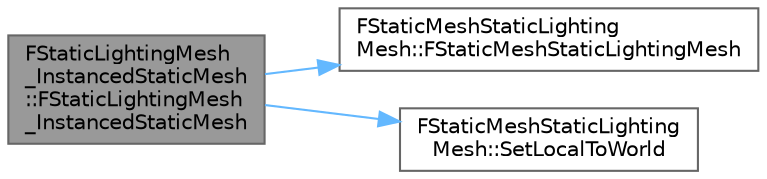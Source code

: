 digraph "FStaticLightingMesh_InstancedStaticMesh::FStaticLightingMesh_InstancedStaticMesh"
{
 // INTERACTIVE_SVG=YES
 // LATEX_PDF_SIZE
  bgcolor="transparent";
  edge [fontname=Helvetica,fontsize=10,labelfontname=Helvetica,labelfontsize=10];
  node [fontname=Helvetica,fontsize=10,shape=box,height=0.2,width=0.4];
  rankdir="LR";
  Node1 [id="Node000001",label="FStaticLightingMesh\l_InstancedStaticMesh\l::FStaticLightingMesh\l_InstancedStaticMesh",height=0.2,width=0.4,color="gray40", fillcolor="grey60", style="filled", fontcolor="black",tooltip="Initialization constructor."];
  Node1 -> Node2 [id="edge1_Node000001_Node000002",color="steelblue1",style="solid",tooltip=" "];
  Node2 [id="Node000002",label="FStaticMeshStaticLighting\lMesh::FStaticMeshStaticLightingMesh",height=0.2,width=0.4,color="grey40", fillcolor="white", style="filled",URL="$dc/d3d/classFStaticMeshStaticLightingMesh.html#a67f2aba18c81dade65a46392f4c77f3b",tooltip="Initialization constructor."];
  Node1 -> Node3 [id="edge2_Node000001_Node000003",color="steelblue1",style="solid",tooltip=" "];
  Node3 [id="Node000003",label="FStaticMeshStaticLighting\lMesh::SetLocalToWorld",height=0.2,width=0.4,color="grey40", fillcolor="white", style="filled",URL="$dc/d3d/classFStaticMeshStaticLightingMesh.html#a436c4346c6bfe6c83253744346cdb13d",tooltip="Sets the local to world matrix for this mesh, will also update LocalToWorldInverseTranspose."];
}
